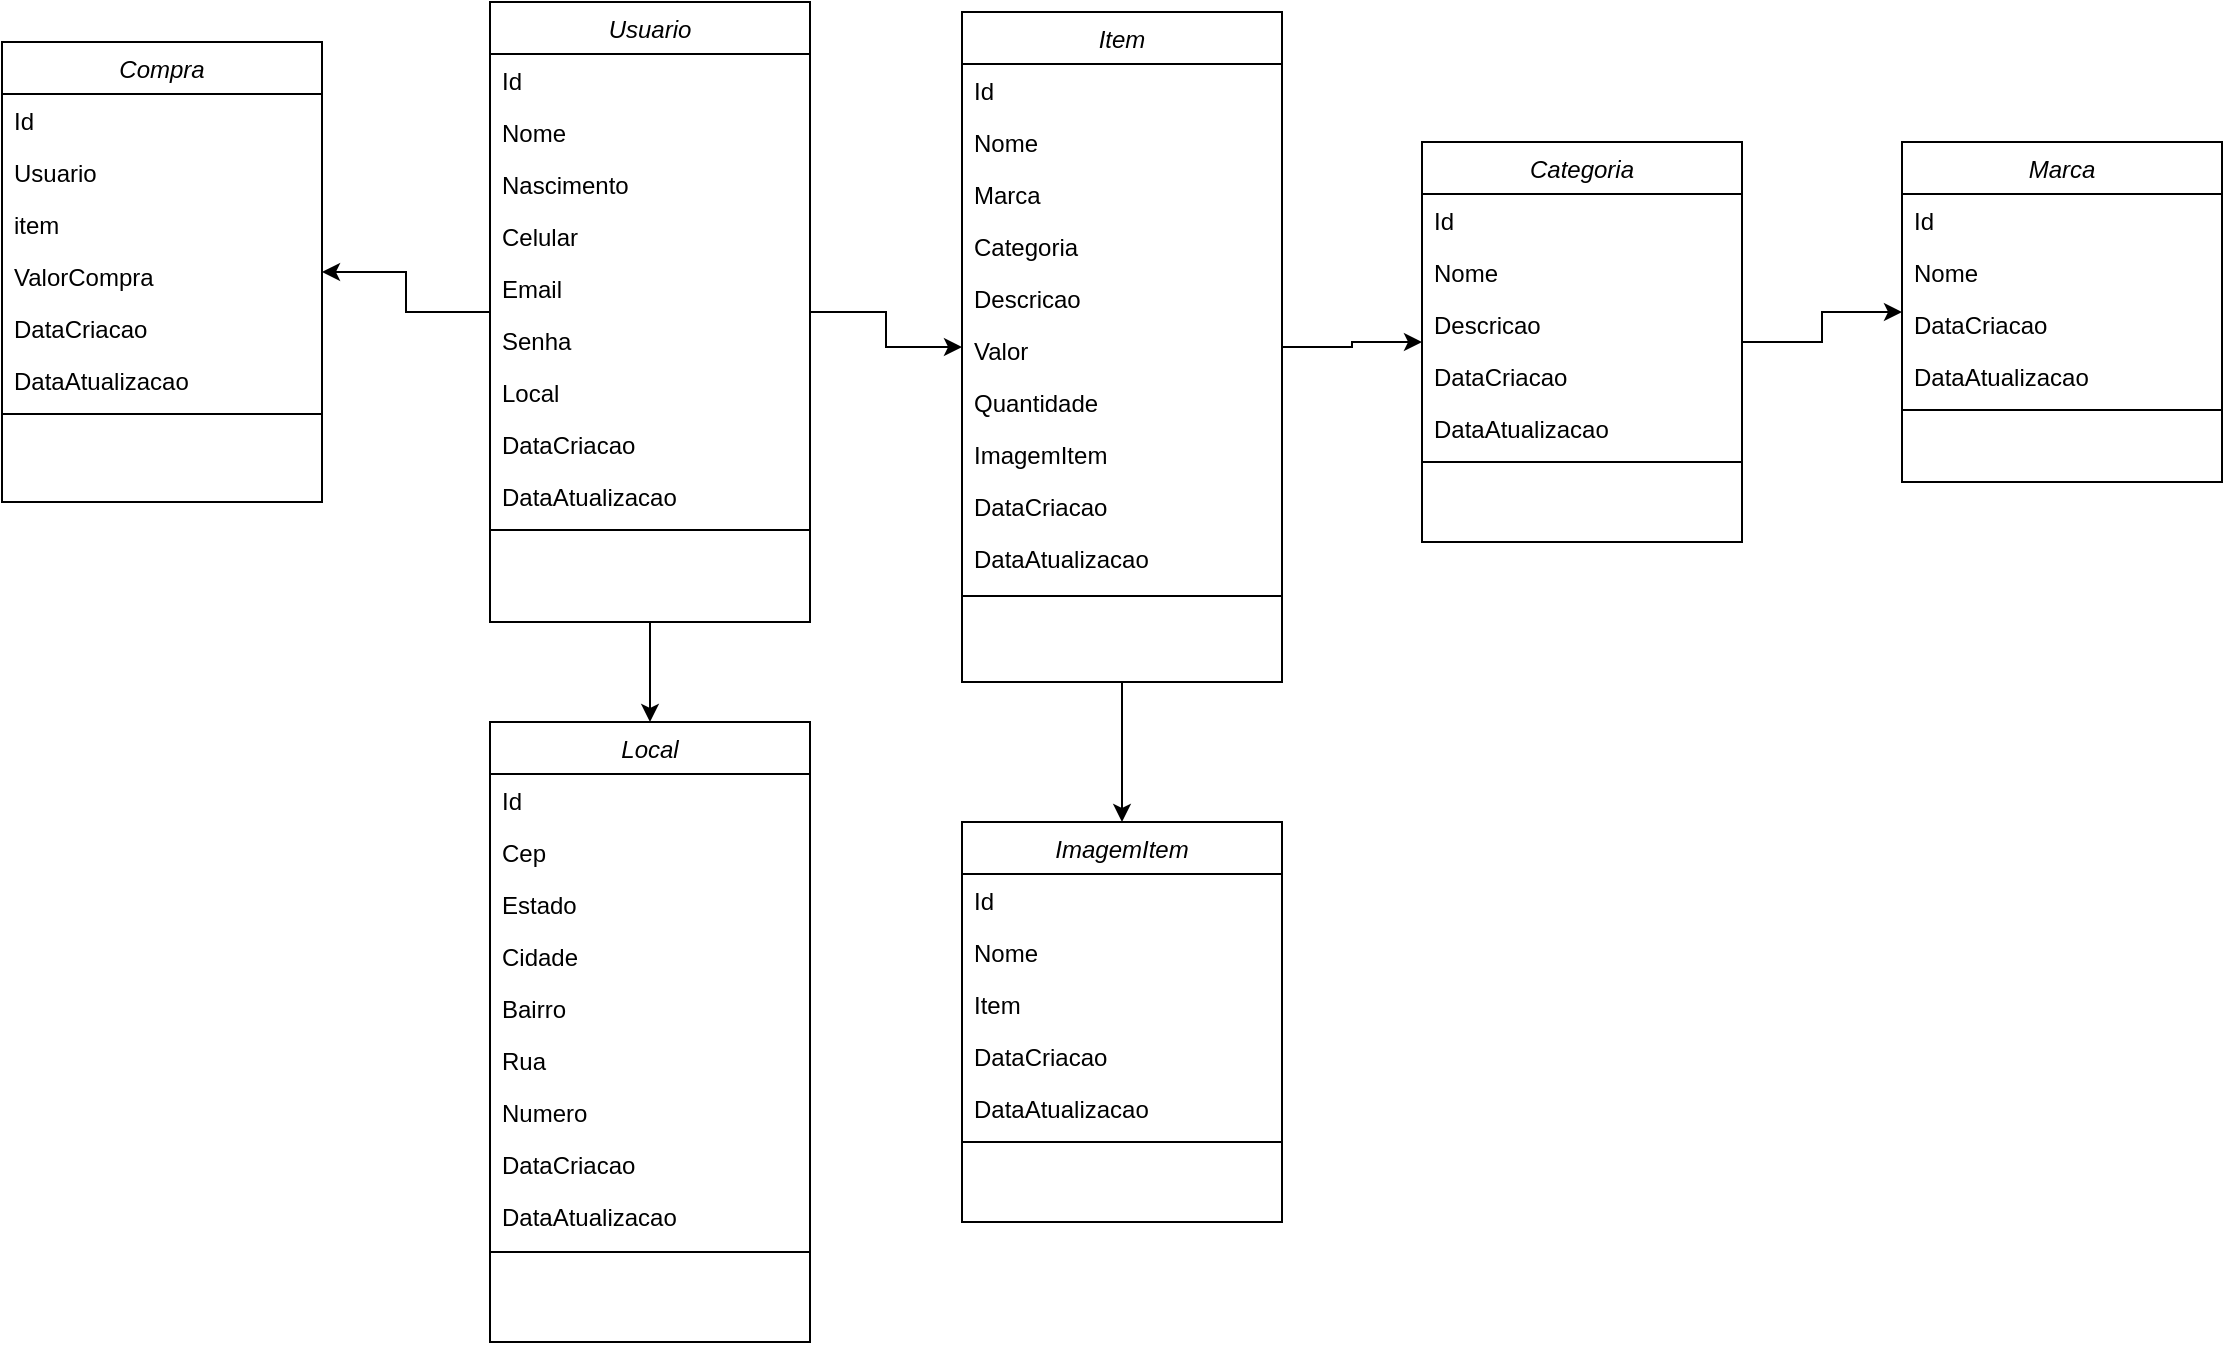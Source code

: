 <mxfile version="25.0.3">
  <diagram id="C5RBs43oDa-KdzZeNtuy" name="Page-1">
    <mxGraphModel dx="2188" dy="712" grid="1" gridSize="10" guides="1" tooltips="1" connect="1" arrows="1" fold="1" page="1" pageScale="1" pageWidth="827" pageHeight="1169" math="0" shadow="0">
      <root>
        <mxCell id="WIyWlLk6GJQsqaUBKTNV-0" />
        <mxCell id="WIyWlLk6GJQsqaUBKTNV-1" parent="WIyWlLk6GJQsqaUBKTNV-0" />
        <mxCell id="7VXHXTbpsC8af0NY7ZF--46" value="" style="edgeStyle=orthogonalEdgeStyle;rounded=0;orthogonalLoop=1;jettySize=auto;html=1;" parent="WIyWlLk6GJQsqaUBKTNV-1" source="zkfFHV4jXpPFQw0GAbJ--0" target="7VXHXTbpsC8af0NY7ZF--37" edge="1">
          <mxGeometry relative="1" as="geometry" />
        </mxCell>
        <mxCell id="ZJ2-noMcFljRIGDZo9T6-30" value="" style="edgeStyle=orthogonalEdgeStyle;rounded=0;orthogonalLoop=1;jettySize=auto;html=1;" edge="1" parent="WIyWlLk6GJQsqaUBKTNV-1" source="zkfFHV4jXpPFQw0GAbJ--0" target="ZJ2-noMcFljRIGDZo9T6-20">
          <mxGeometry relative="1" as="geometry" />
        </mxCell>
        <mxCell id="ZJ2-noMcFljRIGDZo9T6-71" value="" style="edgeStyle=orthogonalEdgeStyle;rounded=0;orthogonalLoop=1;jettySize=auto;html=1;" edge="1" parent="WIyWlLk6GJQsqaUBKTNV-1" source="zkfFHV4jXpPFQw0GAbJ--0" target="ZJ2-noMcFljRIGDZo9T6-61">
          <mxGeometry relative="1" as="geometry" />
        </mxCell>
        <mxCell id="zkfFHV4jXpPFQw0GAbJ--0" value="Usuario" style="swimlane;fontStyle=2;align=center;verticalAlign=top;childLayout=stackLayout;horizontal=1;startSize=26;horizontalStack=0;resizeParent=1;resizeLast=0;collapsible=1;marginBottom=0;rounded=0;shadow=0;strokeWidth=1;" parent="WIyWlLk6GJQsqaUBKTNV-1" vertex="1">
          <mxGeometry x="214" y="100" width="160" height="310" as="geometry">
            <mxRectangle x="230" y="140" width="160" height="26" as="alternateBounds" />
          </mxGeometry>
        </mxCell>
        <mxCell id="zkfFHV4jXpPFQw0GAbJ--1" value="Id" style="text;align=left;verticalAlign=top;spacingLeft=4;spacingRight=4;overflow=hidden;rotatable=0;points=[[0,0.5],[1,0.5]];portConstraint=eastwest;" parent="zkfFHV4jXpPFQw0GAbJ--0" vertex="1">
          <mxGeometry y="26" width="160" height="26" as="geometry" />
        </mxCell>
        <mxCell id="7VXHXTbpsC8af0NY7ZF--59" value="Nome" style="text;align=left;verticalAlign=top;spacingLeft=4;spacingRight=4;overflow=hidden;rotatable=0;points=[[0,0.5],[1,0.5]];portConstraint=eastwest;" parent="zkfFHV4jXpPFQw0GAbJ--0" vertex="1">
          <mxGeometry y="52" width="160" height="26" as="geometry" />
        </mxCell>
        <mxCell id="7VXHXTbpsC8af0NY7ZF--2" value="Nascimento" style="text;align=left;verticalAlign=top;spacingLeft=4;spacingRight=4;overflow=hidden;rotatable=0;points=[[0,0.5],[1,0.5]];portConstraint=eastwest;" parent="zkfFHV4jXpPFQw0GAbJ--0" vertex="1">
          <mxGeometry y="78" width="160" height="26" as="geometry" />
        </mxCell>
        <mxCell id="zkfFHV4jXpPFQw0GAbJ--2" value="Celular" style="text;align=left;verticalAlign=top;spacingLeft=4;spacingRight=4;overflow=hidden;rotatable=0;points=[[0,0.5],[1,0.5]];portConstraint=eastwest;rounded=0;shadow=0;html=0;" parent="zkfFHV4jXpPFQw0GAbJ--0" vertex="1">
          <mxGeometry y="104" width="160" height="26" as="geometry" />
        </mxCell>
        <mxCell id="zkfFHV4jXpPFQw0GAbJ--3" value="Email " style="text;align=left;verticalAlign=top;spacingLeft=4;spacingRight=4;overflow=hidden;rotatable=0;points=[[0,0.5],[1,0.5]];portConstraint=eastwest;rounded=0;shadow=0;html=0;" parent="zkfFHV4jXpPFQw0GAbJ--0" vertex="1">
          <mxGeometry y="130" width="160" height="26" as="geometry" />
        </mxCell>
        <mxCell id="7VXHXTbpsC8af0NY7ZF--3" value="Senha" style="text;align=left;verticalAlign=top;spacingLeft=4;spacingRight=4;overflow=hidden;rotatable=0;points=[[0,0.5],[1,0.5]];portConstraint=eastwest;rounded=0;shadow=0;html=0;" parent="zkfFHV4jXpPFQw0GAbJ--0" vertex="1">
          <mxGeometry y="156" width="160" height="26" as="geometry" />
        </mxCell>
        <mxCell id="ZJ2-noMcFljRIGDZo9T6-123" value="Local" style="text;align=left;verticalAlign=top;spacingLeft=4;spacingRight=4;overflow=hidden;rotatable=0;points=[[0,0.5],[1,0.5]];portConstraint=eastwest;rounded=0;shadow=0;html=0;" vertex="1" parent="zkfFHV4jXpPFQw0GAbJ--0">
          <mxGeometry y="182" width="160" height="26" as="geometry" />
        </mxCell>
        <mxCell id="7VXHXTbpsC8af0NY7ZF--35" value="DataCriacao" style="text;align=left;verticalAlign=top;spacingLeft=4;spacingRight=4;overflow=hidden;rotatable=0;points=[[0,0.5],[1,0.5]];portConstraint=eastwest;rounded=0;shadow=0;html=0;" parent="zkfFHV4jXpPFQw0GAbJ--0" vertex="1">
          <mxGeometry y="208" width="160" height="26" as="geometry" />
        </mxCell>
        <mxCell id="7VXHXTbpsC8af0NY7ZF--36" value="DataAtualizacao" style="text;align=left;verticalAlign=top;spacingLeft=4;spacingRight=4;overflow=hidden;rotatable=0;points=[[0,0.5],[1,0.5]];portConstraint=eastwest;rounded=0;shadow=0;html=0;" parent="zkfFHV4jXpPFQw0GAbJ--0" vertex="1">
          <mxGeometry y="234" width="160" height="26" as="geometry" />
        </mxCell>
        <mxCell id="zkfFHV4jXpPFQw0GAbJ--4" value="" style="line;html=1;strokeWidth=1;align=left;verticalAlign=middle;spacingTop=-1;spacingLeft=3;spacingRight=3;rotatable=0;labelPosition=right;points=[];portConstraint=eastwest;" parent="zkfFHV4jXpPFQw0GAbJ--0" vertex="1">
          <mxGeometry y="260" width="160" height="8" as="geometry" />
        </mxCell>
        <mxCell id="7VXHXTbpsC8af0NY7ZF--57" value="" style="edgeStyle=orthogonalEdgeStyle;rounded=0;orthogonalLoop=1;jettySize=auto;html=1;" parent="WIyWlLk6GJQsqaUBKTNV-1" source="7VXHXTbpsC8af0NY7ZF--37" target="7VXHXTbpsC8af0NY7ZF--48" edge="1">
          <mxGeometry relative="1" as="geometry" />
        </mxCell>
        <mxCell id="ZJ2-noMcFljRIGDZo9T6-58" style="edgeStyle=orthogonalEdgeStyle;rounded=0;orthogonalLoop=1;jettySize=auto;html=1;exitX=0.5;exitY=1;exitDx=0;exitDy=0;entryX=0.5;entryY=0;entryDx=0;entryDy=0;" edge="1" parent="WIyWlLk6GJQsqaUBKTNV-1" source="7VXHXTbpsC8af0NY7ZF--37" target="ZJ2-noMcFljRIGDZo9T6-33">
          <mxGeometry relative="1" as="geometry" />
        </mxCell>
        <mxCell id="7VXHXTbpsC8af0NY7ZF--37" value="Item" style="swimlane;fontStyle=2;align=center;verticalAlign=top;childLayout=stackLayout;horizontal=1;startSize=26;horizontalStack=0;resizeParent=1;resizeLast=0;collapsible=1;marginBottom=0;rounded=0;shadow=0;strokeWidth=1;" parent="WIyWlLk6GJQsqaUBKTNV-1" vertex="1">
          <mxGeometry x="450" y="105" width="160" height="335" as="geometry">
            <mxRectangle x="230" y="140" width="160" height="26" as="alternateBounds" />
          </mxGeometry>
        </mxCell>
        <mxCell id="7VXHXTbpsC8af0NY7ZF--38" value="Id" style="text;align=left;verticalAlign=top;spacingLeft=4;spacingRight=4;overflow=hidden;rotatable=0;points=[[0,0.5],[1,0.5]];portConstraint=eastwest;" parent="7VXHXTbpsC8af0NY7ZF--37" vertex="1">
          <mxGeometry y="26" width="160" height="26" as="geometry" />
        </mxCell>
        <mxCell id="7VXHXTbpsC8af0NY7ZF--39" value="Nome" style="text;align=left;verticalAlign=top;spacingLeft=4;spacingRight=4;overflow=hidden;rotatable=0;points=[[0,0.5],[1,0.5]];portConstraint=eastwest;" parent="7VXHXTbpsC8af0NY7ZF--37" vertex="1">
          <mxGeometry y="52" width="160" height="26" as="geometry" />
        </mxCell>
        <mxCell id="ZJ2-noMcFljRIGDZo9T6-18" value="Marca" style="text;align=left;verticalAlign=top;spacingLeft=4;spacingRight=4;overflow=hidden;rotatable=0;points=[[0,0.5],[1,0.5]];portConstraint=eastwest;" vertex="1" parent="7VXHXTbpsC8af0NY7ZF--37">
          <mxGeometry y="78" width="160" height="26" as="geometry" />
        </mxCell>
        <mxCell id="7VXHXTbpsC8af0NY7ZF--41" value="Categoria" style="text;align=left;verticalAlign=top;spacingLeft=4;spacingRight=4;overflow=hidden;rotatable=0;points=[[0,0.5],[1,0.5]];portConstraint=eastwest;rounded=0;shadow=0;html=0;" parent="7VXHXTbpsC8af0NY7ZF--37" vertex="1">
          <mxGeometry y="104" width="160" height="26" as="geometry" />
        </mxCell>
        <mxCell id="7VXHXTbpsC8af0NY7ZF--40" value="Descricao" style="text;align=left;verticalAlign=top;spacingLeft=4;spacingRight=4;overflow=hidden;rotatable=0;points=[[0,0.5],[1,0.5]];portConstraint=eastwest;rounded=0;shadow=0;html=0;" parent="7VXHXTbpsC8af0NY7ZF--37" vertex="1">
          <mxGeometry y="130" width="160" height="26" as="geometry" />
        </mxCell>
        <mxCell id="7VXHXTbpsC8af0NY7ZF--42" value="Valor" style="text;align=left;verticalAlign=top;spacingLeft=4;spacingRight=4;overflow=hidden;rotatable=0;points=[[0,0.5],[1,0.5]];portConstraint=eastwest;rounded=0;shadow=0;html=0;" parent="7VXHXTbpsC8af0NY7ZF--37" vertex="1">
          <mxGeometry y="156" width="160" height="26" as="geometry" />
        </mxCell>
        <mxCell id="ZJ2-noMcFljRIGDZo9T6-31" value="Quantidade" style="text;align=left;verticalAlign=top;spacingLeft=4;spacingRight=4;overflow=hidden;rotatable=0;points=[[0,0.5],[1,0.5]];portConstraint=eastwest;rounded=0;shadow=0;html=0;" vertex="1" parent="7VXHXTbpsC8af0NY7ZF--37">
          <mxGeometry y="182" width="160" height="26" as="geometry" />
        </mxCell>
        <mxCell id="ZJ2-noMcFljRIGDZo9T6-47" value="ImagemItem" style="text;align=left;verticalAlign=top;spacingLeft=4;spacingRight=4;overflow=hidden;rotatable=0;points=[[0,0.5],[1,0.5]];portConstraint=eastwest;rounded=0;shadow=0;html=0;" vertex="1" parent="7VXHXTbpsC8af0NY7ZF--37">
          <mxGeometry y="208" width="160" height="26" as="geometry" />
        </mxCell>
        <mxCell id="7VXHXTbpsC8af0NY7ZF--43" value="DataCriacao" style="text;align=left;verticalAlign=top;spacingLeft=4;spacingRight=4;overflow=hidden;rotatable=0;points=[[0,0.5],[1,0.5]];portConstraint=eastwest;rounded=0;shadow=0;html=0;" parent="7VXHXTbpsC8af0NY7ZF--37" vertex="1">
          <mxGeometry y="234" width="160" height="26" as="geometry" />
        </mxCell>
        <mxCell id="7VXHXTbpsC8af0NY7ZF--44" value="DataAtualizacao" style="text;align=left;verticalAlign=top;spacingLeft=4;spacingRight=4;overflow=hidden;rotatable=0;points=[[0,0.5],[1,0.5]];portConstraint=eastwest;rounded=0;shadow=0;html=0;" parent="7VXHXTbpsC8af0NY7ZF--37" vertex="1">
          <mxGeometry y="260" width="160" height="26" as="geometry" />
        </mxCell>
        <mxCell id="7VXHXTbpsC8af0NY7ZF--45" value="" style="line;html=1;strokeWidth=1;align=left;verticalAlign=middle;spacingTop=-1;spacingLeft=3;spacingRight=3;rotatable=0;labelPosition=right;points=[];portConstraint=eastwest;" parent="7VXHXTbpsC8af0NY7ZF--37" vertex="1">
          <mxGeometry y="286" width="160" height="12" as="geometry" />
        </mxCell>
        <mxCell id="ZJ2-noMcFljRIGDZo9T6-55" value="" style="edgeStyle=orthogonalEdgeStyle;rounded=0;orthogonalLoop=1;jettySize=auto;html=1;" edge="1" parent="WIyWlLk6GJQsqaUBKTNV-1" source="7VXHXTbpsC8af0NY7ZF--48" target="ZJ2-noMcFljRIGDZo9T6-48">
          <mxGeometry relative="1" as="geometry" />
        </mxCell>
        <mxCell id="7VXHXTbpsC8af0NY7ZF--48" value="Categoria" style="swimlane;fontStyle=2;align=center;verticalAlign=top;childLayout=stackLayout;horizontal=1;startSize=26;horizontalStack=0;resizeParent=1;resizeLast=0;collapsible=1;marginBottom=0;rounded=0;shadow=0;strokeWidth=1;" parent="WIyWlLk6GJQsqaUBKTNV-1" vertex="1">
          <mxGeometry x="680" y="170" width="160" height="200" as="geometry">
            <mxRectangle x="230" y="140" width="160" height="26" as="alternateBounds" />
          </mxGeometry>
        </mxCell>
        <mxCell id="7VXHXTbpsC8af0NY7ZF--49" value="Id" style="text;align=left;verticalAlign=top;spacingLeft=4;spacingRight=4;overflow=hidden;rotatable=0;points=[[0,0.5],[1,0.5]];portConstraint=eastwest;" parent="7VXHXTbpsC8af0NY7ZF--48" vertex="1">
          <mxGeometry y="26" width="160" height="26" as="geometry" />
        </mxCell>
        <mxCell id="7VXHXTbpsC8af0NY7ZF--50" value="Nome" style="text;align=left;verticalAlign=top;spacingLeft=4;spacingRight=4;overflow=hidden;rotatable=0;points=[[0,0.5],[1,0.5]];portConstraint=eastwest;" parent="7VXHXTbpsC8af0NY7ZF--48" vertex="1">
          <mxGeometry y="52" width="160" height="26" as="geometry" />
        </mxCell>
        <mxCell id="7VXHXTbpsC8af0NY7ZF--51" value="Descricao" style="text;align=left;verticalAlign=top;spacingLeft=4;spacingRight=4;overflow=hidden;rotatable=0;points=[[0,0.5],[1,0.5]];portConstraint=eastwest;rounded=0;shadow=0;html=0;" parent="7VXHXTbpsC8af0NY7ZF--48" vertex="1">
          <mxGeometry y="78" width="160" height="26" as="geometry" />
        </mxCell>
        <mxCell id="7VXHXTbpsC8af0NY7ZF--54" value="DataCriacao" style="text;align=left;verticalAlign=top;spacingLeft=4;spacingRight=4;overflow=hidden;rotatable=0;points=[[0,0.5],[1,0.5]];portConstraint=eastwest;rounded=0;shadow=0;html=0;" parent="7VXHXTbpsC8af0NY7ZF--48" vertex="1">
          <mxGeometry y="104" width="160" height="26" as="geometry" />
        </mxCell>
        <mxCell id="7VXHXTbpsC8af0NY7ZF--55" value="DataAtualizacao" style="text;align=left;verticalAlign=top;spacingLeft=4;spacingRight=4;overflow=hidden;rotatable=0;points=[[0,0.5],[1,0.5]];portConstraint=eastwest;rounded=0;shadow=0;html=0;" parent="7VXHXTbpsC8af0NY7ZF--48" vertex="1">
          <mxGeometry y="130" width="160" height="26" as="geometry" />
        </mxCell>
        <mxCell id="7VXHXTbpsC8af0NY7ZF--56" value="" style="line;html=1;strokeWidth=1;align=left;verticalAlign=middle;spacingTop=-1;spacingLeft=3;spacingRight=3;rotatable=0;labelPosition=right;points=[];portConstraint=eastwest;" parent="7VXHXTbpsC8af0NY7ZF--48" vertex="1">
          <mxGeometry y="156" width="160" height="8" as="geometry" />
        </mxCell>
        <mxCell id="ZJ2-noMcFljRIGDZo9T6-20" value="Compra" style="swimlane;fontStyle=2;align=center;verticalAlign=top;childLayout=stackLayout;horizontal=1;startSize=26;horizontalStack=0;resizeParent=1;resizeLast=0;collapsible=1;marginBottom=0;rounded=0;shadow=0;strokeWidth=1;" vertex="1" parent="WIyWlLk6GJQsqaUBKTNV-1">
          <mxGeometry x="-30" y="120" width="160" height="230" as="geometry">
            <mxRectangle x="230" y="140" width="160" height="26" as="alternateBounds" />
          </mxGeometry>
        </mxCell>
        <mxCell id="ZJ2-noMcFljRIGDZo9T6-21" value="Id" style="text;align=left;verticalAlign=top;spacingLeft=4;spacingRight=4;overflow=hidden;rotatable=0;points=[[0,0.5],[1,0.5]];portConstraint=eastwest;" vertex="1" parent="ZJ2-noMcFljRIGDZo9T6-20">
          <mxGeometry y="26" width="160" height="26" as="geometry" />
        </mxCell>
        <mxCell id="ZJ2-noMcFljRIGDZo9T6-22" value="Usuario" style="text;align=left;verticalAlign=top;spacingLeft=4;spacingRight=4;overflow=hidden;rotatable=0;points=[[0,0.5],[1,0.5]];portConstraint=eastwest;" vertex="1" parent="ZJ2-noMcFljRIGDZo9T6-20">
          <mxGeometry y="52" width="160" height="26" as="geometry" />
        </mxCell>
        <mxCell id="ZJ2-noMcFljRIGDZo9T6-23" value="item" style="text;align=left;verticalAlign=top;spacingLeft=4;spacingRight=4;overflow=hidden;rotatable=0;points=[[0,0.5],[1,0.5]];portConstraint=eastwest;" vertex="1" parent="ZJ2-noMcFljRIGDZo9T6-20">
          <mxGeometry y="78" width="160" height="26" as="geometry" />
        </mxCell>
        <mxCell id="ZJ2-noMcFljRIGDZo9T6-24" value="ValorCompra" style="text;align=left;verticalAlign=top;spacingLeft=4;spacingRight=4;overflow=hidden;rotatable=0;points=[[0,0.5],[1,0.5]];portConstraint=eastwest;rounded=0;shadow=0;html=0;" vertex="1" parent="ZJ2-noMcFljRIGDZo9T6-20">
          <mxGeometry y="104" width="160" height="26" as="geometry" />
        </mxCell>
        <mxCell id="ZJ2-noMcFljRIGDZo9T6-27" value="DataCriacao" style="text;align=left;verticalAlign=top;spacingLeft=4;spacingRight=4;overflow=hidden;rotatable=0;points=[[0,0.5],[1,0.5]];portConstraint=eastwest;rounded=0;shadow=0;html=0;" vertex="1" parent="ZJ2-noMcFljRIGDZo9T6-20">
          <mxGeometry y="130" width="160" height="26" as="geometry" />
        </mxCell>
        <mxCell id="ZJ2-noMcFljRIGDZo9T6-28" value="DataAtualizacao" style="text;align=left;verticalAlign=top;spacingLeft=4;spacingRight=4;overflow=hidden;rotatable=0;points=[[0,0.5],[1,0.5]];portConstraint=eastwest;rounded=0;shadow=0;html=0;" vertex="1" parent="ZJ2-noMcFljRIGDZo9T6-20">
          <mxGeometry y="156" width="160" height="26" as="geometry" />
        </mxCell>
        <mxCell id="ZJ2-noMcFljRIGDZo9T6-29" value="" style="line;html=1;strokeWidth=1;align=left;verticalAlign=middle;spacingTop=-1;spacingLeft=3;spacingRight=3;rotatable=0;labelPosition=right;points=[];portConstraint=eastwest;" vertex="1" parent="ZJ2-noMcFljRIGDZo9T6-20">
          <mxGeometry y="182" width="160" height="8" as="geometry" />
        </mxCell>
        <mxCell id="ZJ2-noMcFljRIGDZo9T6-33" value="ImagemItem" style="swimlane;fontStyle=2;align=center;verticalAlign=top;childLayout=stackLayout;horizontal=1;startSize=26;horizontalStack=0;resizeParent=1;resizeLast=0;collapsible=1;marginBottom=0;rounded=0;shadow=0;strokeWidth=1;" vertex="1" parent="WIyWlLk6GJQsqaUBKTNV-1">
          <mxGeometry x="450" y="510" width="160" height="200" as="geometry">
            <mxRectangle x="230" y="140" width="160" height="26" as="alternateBounds" />
          </mxGeometry>
        </mxCell>
        <mxCell id="ZJ2-noMcFljRIGDZo9T6-34" value="Id" style="text;align=left;verticalAlign=top;spacingLeft=4;spacingRight=4;overflow=hidden;rotatable=0;points=[[0,0.5],[1,0.5]];portConstraint=eastwest;" vertex="1" parent="ZJ2-noMcFljRIGDZo9T6-33">
          <mxGeometry y="26" width="160" height="26" as="geometry" />
        </mxCell>
        <mxCell id="ZJ2-noMcFljRIGDZo9T6-35" value="Nome" style="text;align=left;verticalAlign=top;spacingLeft=4;spacingRight=4;overflow=hidden;rotatable=0;points=[[0,0.5],[1,0.5]];portConstraint=eastwest;" vertex="1" parent="ZJ2-noMcFljRIGDZo9T6-33">
          <mxGeometry y="52" width="160" height="26" as="geometry" />
        </mxCell>
        <mxCell id="ZJ2-noMcFljRIGDZo9T6-60" value="Item" style="text;align=left;verticalAlign=top;spacingLeft=4;spacingRight=4;overflow=hidden;rotatable=0;points=[[0,0.5],[1,0.5]];portConstraint=eastwest;rounded=0;shadow=0;html=0;" vertex="1" parent="ZJ2-noMcFljRIGDZo9T6-33">
          <mxGeometry y="78" width="160" height="26" as="geometry" />
        </mxCell>
        <mxCell id="ZJ2-noMcFljRIGDZo9T6-56" value="DataCriacao" style="text;align=left;verticalAlign=top;spacingLeft=4;spacingRight=4;overflow=hidden;rotatable=0;points=[[0,0.5],[1,0.5]];portConstraint=eastwest;rounded=0;shadow=0;html=0;" vertex="1" parent="ZJ2-noMcFljRIGDZo9T6-33">
          <mxGeometry y="104" width="160" height="26" as="geometry" />
        </mxCell>
        <mxCell id="ZJ2-noMcFljRIGDZo9T6-57" value="DataAtualizacao" style="text;align=left;verticalAlign=top;spacingLeft=4;spacingRight=4;overflow=hidden;rotatable=0;points=[[0,0.5],[1,0.5]];portConstraint=eastwest;rounded=0;shadow=0;html=0;" vertex="1" parent="ZJ2-noMcFljRIGDZo9T6-33">
          <mxGeometry y="130" width="160" height="26" as="geometry" />
        </mxCell>
        <mxCell id="ZJ2-noMcFljRIGDZo9T6-39" value="" style="line;html=1;strokeWidth=1;align=left;verticalAlign=middle;spacingTop=-1;spacingLeft=3;spacingRight=3;rotatable=0;labelPosition=right;points=[];portConstraint=eastwest;" vertex="1" parent="ZJ2-noMcFljRIGDZo9T6-33">
          <mxGeometry y="156" width="160" height="8" as="geometry" />
        </mxCell>
        <mxCell id="ZJ2-noMcFljRIGDZo9T6-48" value="Marca" style="swimlane;fontStyle=2;align=center;verticalAlign=top;childLayout=stackLayout;horizontal=1;startSize=26;horizontalStack=0;resizeParent=1;resizeLast=0;collapsible=1;marginBottom=0;rounded=0;shadow=0;strokeWidth=1;" vertex="1" parent="WIyWlLk6GJQsqaUBKTNV-1">
          <mxGeometry x="920" y="170" width="160" height="170" as="geometry">
            <mxRectangle x="230" y="140" width="160" height="26" as="alternateBounds" />
          </mxGeometry>
        </mxCell>
        <mxCell id="ZJ2-noMcFljRIGDZo9T6-49" value="Id" style="text;align=left;verticalAlign=top;spacingLeft=4;spacingRight=4;overflow=hidden;rotatable=0;points=[[0,0.5],[1,0.5]];portConstraint=eastwest;" vertex="1" parent="ZJ2-noMcFljRIGDZo9T6-48">
          <mxGeometry y="26" width="160" height="26" as="geometry" />
        </mxCell>
        <mxCell id="ZJ2-noMcFljRIGDZo9T6-50" value="Nome" style="text;align=left;verticalAlign=top;spacingLeft=4;spacingRight=4;overflow=hidden;rotatable=0;points=[[0,0.5],[1,0.5]];portConstraint=eastwest;" vertex="1" parent="ZJ2-noMcFljRIGDZo9T6-48">
          <mxGeometry y="52" width="160" height="26" as="geometry" />
        </mxCell>
        <mxCell id="ZJ2-noMcFljRIGDZo9T6-52" value="DataCriacao" style="text;align=left;verticalAlign=top;spacingLeft=4;spacingRight=4;overflow=hidden;rotatable=0;points=[[0,0.5],[1,0.5]];portConstraint=eastwest;rounded=0;shadow=0;html=0;" vertex="1" parent="ZJ2-noMcFljRIGDZo9T6-48">
          <mxGeometry y="78" width="160" height="26" as="geometry" />
        </mxCell>
        <mxCell id="ZJ2-noMcFljRIGDZo9T6-53" value="DataAtualizacao" style="text;align=left;verticalAlign=top;spacingLeft=4;spacingRight=4;overflow=hidden;rotatable=0;points=[[0,0.5],[1,0.5]];portConstraint=eastwest;rounded=0;shadow=0;html=0;" vertex="1" parent="ZJ2-noMcFljRIGDZo9T6-48">
          <mxGeometry y="104" width="160" height="26" as="geometry" />
        </mxCell>
        <mxCell id="ZJ2-noMcFljRIGDZo9T6-54" value="" style="line;html=1;strokeWidth=1;align=left;verticalAlign=middle;spacingTop=-1;spacingLeft=3;spacingRight=3;rotatable=0;labelPosition=right;points=[];portConstraint=eastwest;" vertex="1" parent="ZJ2-noMcFljRIGDZo9T6-48">
          <mxGeometry y="130" width="160" height="8" as="geometry" />
        </mxCell>
        <mxCell id="ZJ2-noMcFljRIGDZo9T6-61" value="Local" style="swimlane;fontStyle=2;align=center;verticalAlign=top;childLayout=stackLayout;horizontal=1;startSize=26;horizontalStack=0;resizeParent=1;resizeLast=0;collapsible=1;marginBottom=0;rounded=0;shadow=0;strokeWidth=1;" vertex="1" parent="WIyWlLk6GJQsqaUBKTNV-1">
          <mxGeometry x="214" y="460" width="160" height="310" as="geometry">
            <mxRectangle x="230" y="140" width="160" height="26" as="alternateBounds" />
          </mxGeometry>
        </mxCell>
        <mxCell id="ZJ2-noMcFljRIGDZo9T6-62" value="Id" style="text;align=left;verticalAlign=top;spacingLeft=4;spacingRight=4;overflow=hidden;rotatable=0;points=[[0,0.5],[1,0.5]];portConstraint=eastwest;" vertex="1" parent="ZJ2-noMcFljRIGDZo9T6-61">
          <mxGeometry y="26" width="160" height="26" as="geometry" />
        </mxCell>
        <mxCell id="ZJ2-noMcFljRIGDZo9T6-73" value="Cep" style="text;align=left;verticalAlign=top;spacingLeft=4;spacingRight=4;overflow=hidden;rotatable=0;points=[[0,0.5],[1,0.5]];portConstraint=eastwest;" vertex="1" parent="ZJ2-noMcFljRIGDZo9T6-61">
          <mxGeometry y="52" width="160" height="26" as="geometry" />
        </mxCell>
        <mxCell id="ZJ2-noMcFljRIGDZo9T6-64" value="Estado" style="text;align=left;verticalAlign=top;spacingLeft=4;spacingRight=4;overflow=hidden;rotatable=0;points=[[0,0.5],[1,0.5]];portConstraint=eastwest;" vertex="1" parent="ZJ2-noMcFljRIGDZo9T6-61">
          <mxGeometry y="78" width="160" height="26" as="geometry" />
        </mxCell>
        <mxCell id="ZJ2-noMcFljRIGDZo9T6-65" value="Cidade" style="text;align=left;verticalAlign=top;spacingLeft=4;spacingRight=4;overflow=hidden;rotatable=0;points=[[0,0.5],[1,0.5]];portConstraint=eastwest;rounded=0;shadow=0;html=0;" vertex="1" parent="ZJ2-noMcFljRIGDZo9T6-61">
          <mxGeometry y="104" width="160" height="26" as="geometry" />
        </mxCell>
        <mxCell id="ZJ2-noMcFljRIGDZo9T6-72" value="Bairro" style="text;align=left;verticalAlign=top;spacingLeft=4;spacingRight=4;overflow=hidden;rotatable=0;points=[[0,0.5],[1,0.5]];portConstraint=eastwest;rounded=0;shadow=0;html=0;" vertex="1" parent="ZJ2-noMcFljRIGDZo9T6-61">
          <mxGeometry y="130" width="160" height="26" as="geometry" />
        </mxCell>
        <mxCell id="ZJ2-noMcFljRIGDZo9T6-74" value="Rua" style="text;align=left;verticalAlign=top;spacingLeft=4;spacingRight=4;overflow=hidden;rotatable=0;points=[[0,0.5],[1,0.5]];portConstraint=eastwest;rounded=0;shadow=0;html=0;" vertex="1" parent="ZJ2-noMcFljRIGDZo9T6-61">
          <mxGeometry y="156" width="160" height="26" as="geometry" />
        </mxCell>
        <mxCell id="ZJ2-noMcFljRIGDZo9T6-75" value="Numero" style="text;align=left;verticalAlign=top;spacingLeft=4;spacingRight=4;overflow=hidden;rotatable=0;points=[[0,0.5],[1,0.5]];portConstraint=eastwest;rounded=0;shadow=0;html=0;" vertex="1" parent="ZJ2-noMcFljRIGDZo9T6-61">
          <mxGeometry y="182" width="160" height="26" as="geometry" />
        </mxCell>
        <mxCell id="ZJ2-noMcFljRIGDZo9T6-68" value="DataCriacao" style="text;align=left;verticalAlign=top;spacingLeft=4;spacingRight=4;overflow=hidden;rotatable=0;points=[[0,0.5],[1,0.5]];portConstraint=eastwest;rounded=0;shadow=0;html=0;" vertex="1" parent="ZJ2-noMcFljRIGDZo9T6-61">
          <mxGeometry y="208" width="160" height="26" as="geometry" />
        </mxCell>
        <mxCell id="ZJ2-noMcFljRIGDZo9T6-69" value="DataAtualizacao" style="text;align=left;verticalAlign=top;spacingLeft=4;spacingRight=4;overflow=hidden;rotatable=0;points=[[0,0.5],[1,0.5]];portConstraint=eastwest;rounded=0;shadow=0;html=0;" vertex="1" parent="ZJ2-noMcFljRIGDZo9T6-61">
          <mxGeometry y="234" width="160" height="26" as="geometry" />
        </mxCell>
        <mxCell id="ZJ2-noMcFljRIGDZo9T6-70" value="" style="line;html=1;strokeWidth=1;align=left;verticalAlign=middle;spacingTop=-1;spacingLeft=3;spacingRight=3;rotatable=0;labelPosition=right;points=[];portConstraint=eastwest;" vertex="1" parent="ZJ2-noMcFljRIGDZo9T6-61">
          <mxGeometry y="260" width="160" height="10" as="geometry" />
        </mxCell>
      </root>
    </mxGraphModel>
  </diagram>
</mxfile>
